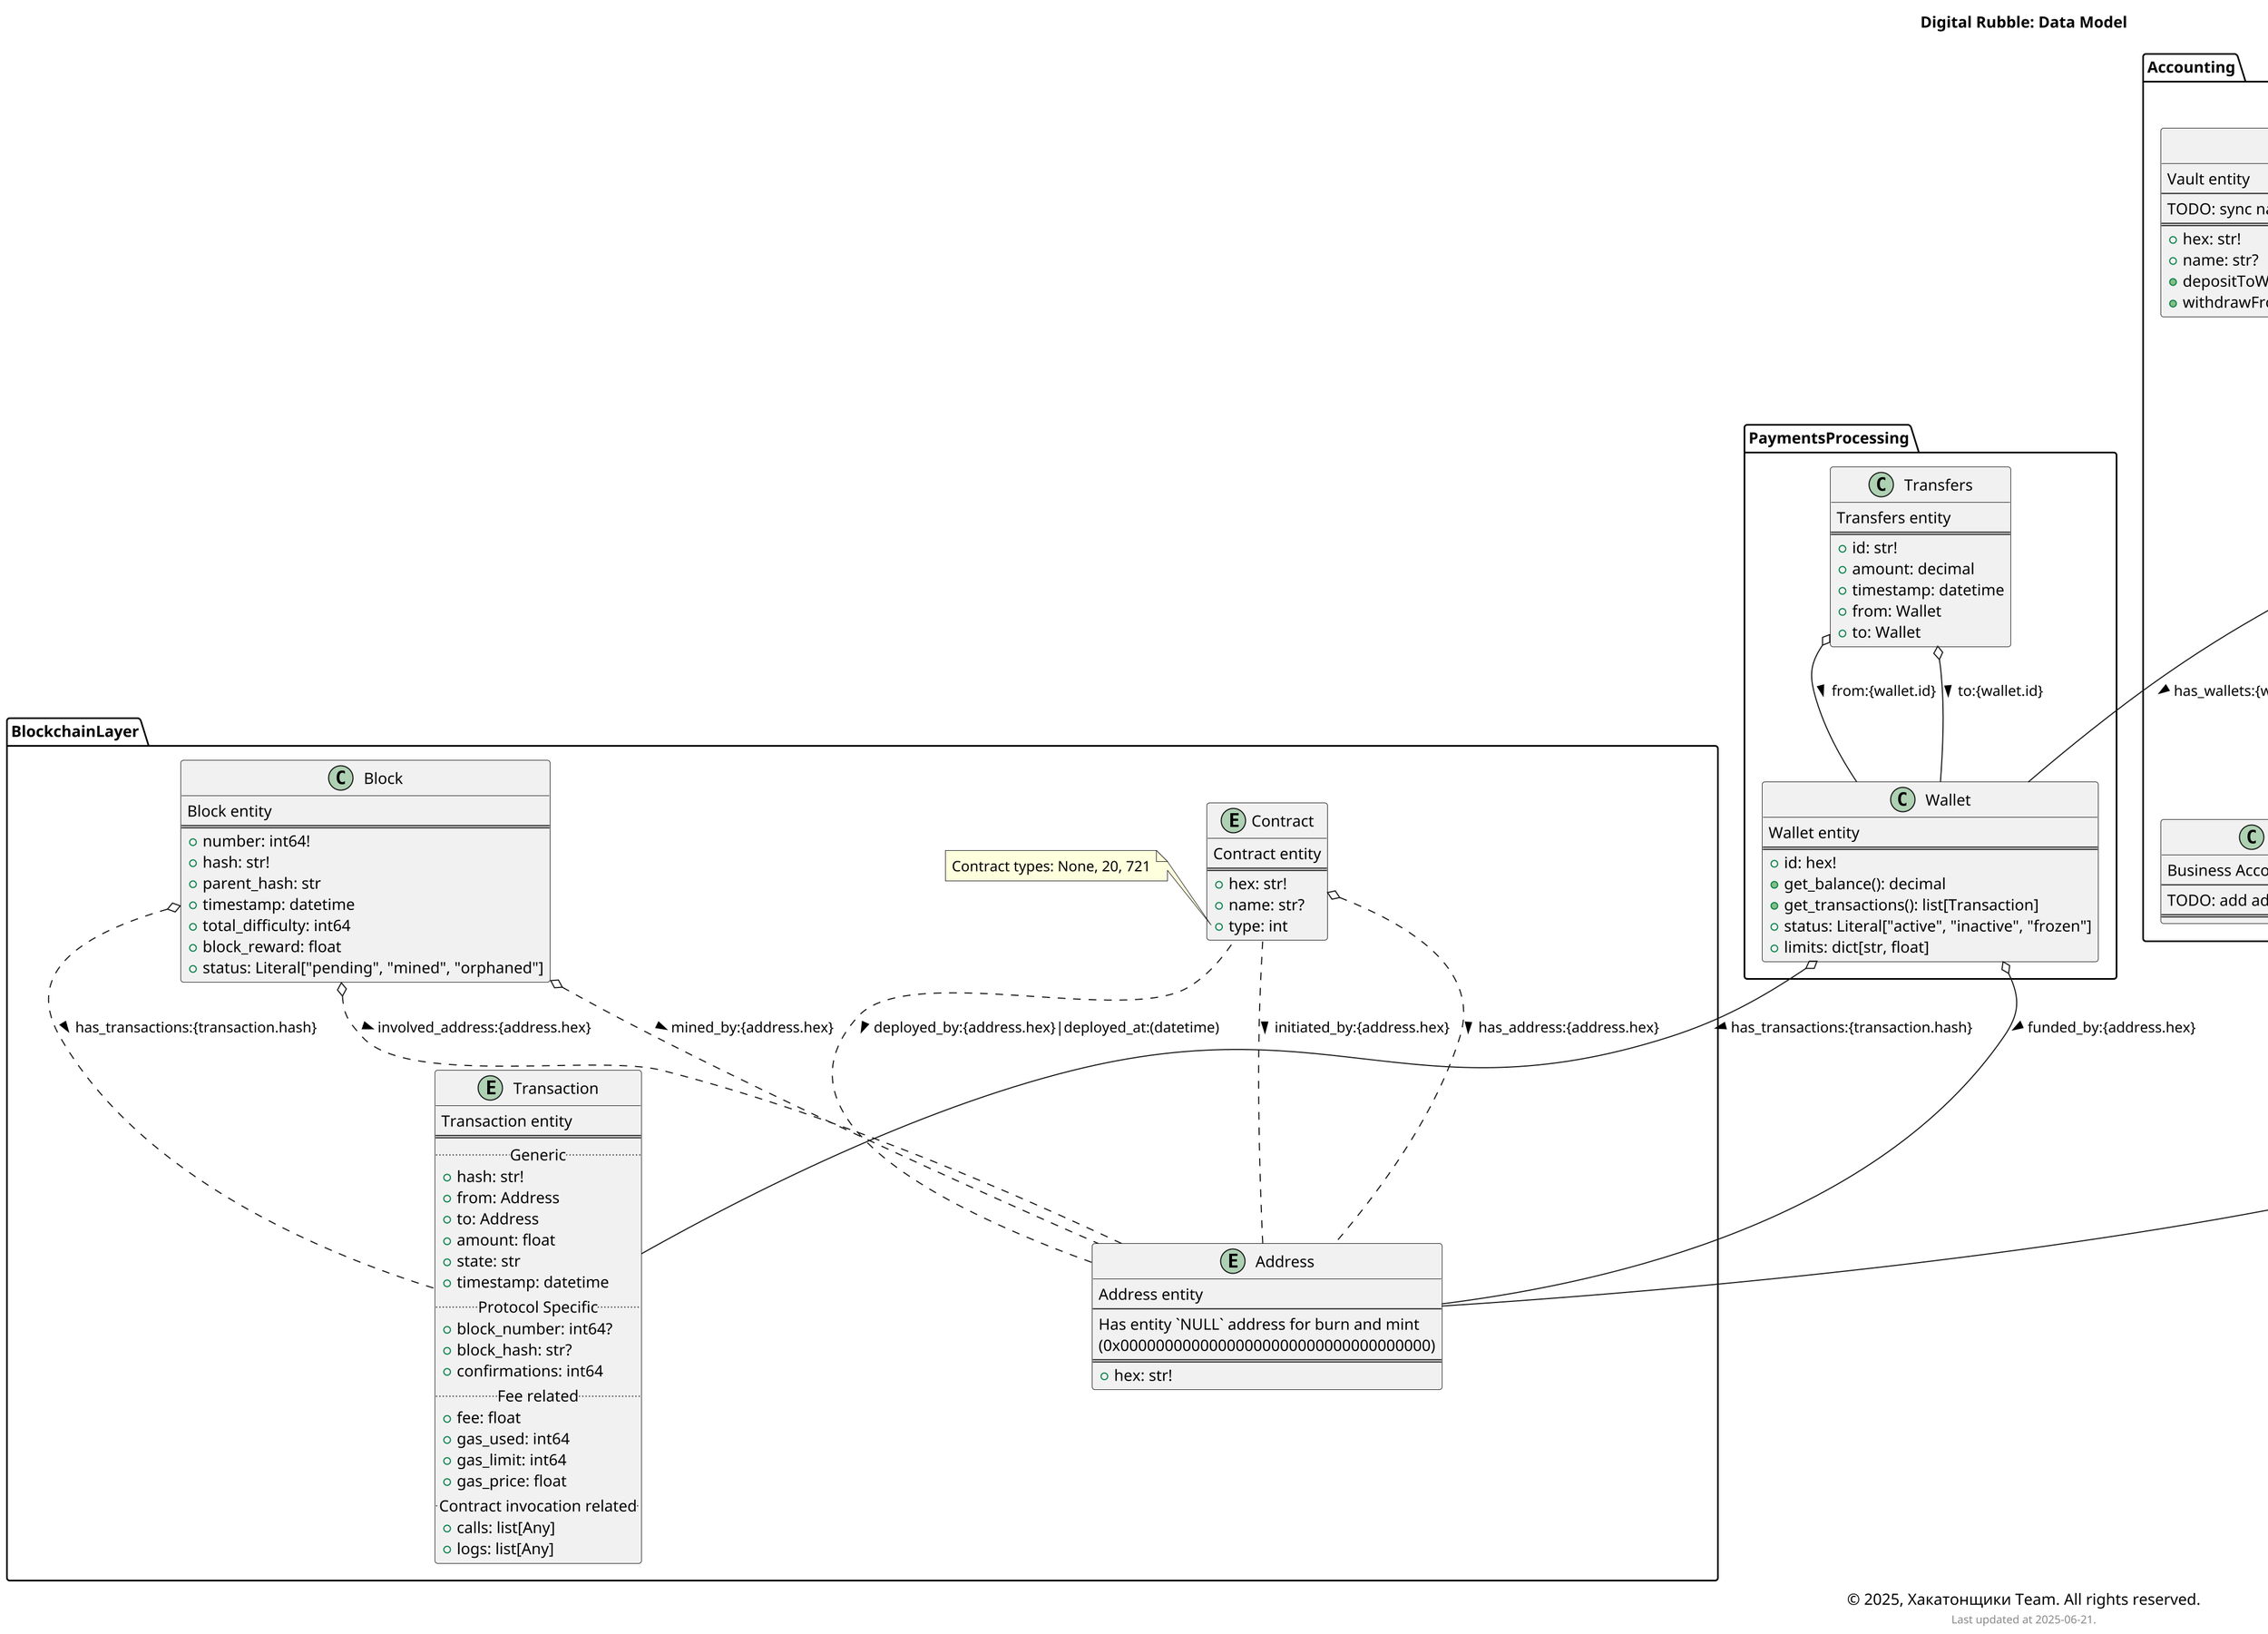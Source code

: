 @startuml
title Digital Rubble: Data Model
caption © 2025, Хакатонщики Team. All rights reserved.
footer Last updated at 2025-06-21.
scale 2




namespace BlockchainLayer {

    entity Address {
        Address entity
        --
        Has entity `NULL` address for burn and mint
        (0x00000000000000000000000000000000000)
        ==
        +hex: str!
    }

    entity Contract {
        Contract entity
        ==
        +hex: str!
        +name: str?
        +type: int
    }
    Contract o.. Address : > has_address:{address.hex}
    Address .. Contract : < deployed_by:{address.hex}|deployed_at:(datetime)
    Address .. Contract : < initiated_by:{address.hex}
    note left of Contract::type
        Contract types: None, 20, 721
    end note

    entity Transaction {
        Transaction entity
        ==
        .. Generic ..
        +hash: str!
        +from: Address
        +to: Address
        +amount: float
        +state: str
        +timestamp: datetime
        .. Protocol Specific ..
        +block_number: int64?
        +block_hash: str?
        +confirmations: int64
        .. Fee related ..
        +fee: float
        +gas_used: int64
        +gas_limit: int64
        +gas_price: float
        .. Contract invocation related ..
        +calls: list[Any]
        +logs: list[Any]
    }

    class Block {
        Block entity
        ==
        +number: int64!
        +hash: str!
        +parent_hash: str
        +timestamp: datetime
        +total_difficulty: int64
        +block_reward: float
        +status: Literal["pending", "mined", "orphaned"]
    }
    Block o.. Transaction : > has_transactions:{transaction.hash}
    Block o.. Address : > involved_address:{address.hex}
    Block o.. Address : > mined_by:{address.hex}
}


namespace PaymentsProcessing {
    class Wallet {
        Wallet entity
        ==
        +id: hex!
        +get_balance(): decimal
        +get_transactions(): list[Transaction]
        +status: Literal["active", "inactive", "frozen"]
        +limits: dict[str, float]
    }
    Wallet o-- Address : > funded_by:{address.hex}
    Wallet o-- Transaction : > has_transactions:{transaction.hash}

    class Transfers {
        Transfers entity
        ==
        +id: str!
        +amount: decimal
        +timestamp: datetime
        +from: Wallet
        +to: Wallet
    }
    Transfers o-- Wallet : > from:{wallet.id}
    Transfers o-- Wallet : > to:{wallet.id}
}


namespace Accounting {

    abstract class Account {
        Digital Account entity
        ==
        +id: str!
        +wallets: list[Wallet]
    }
    Account o-- Wallet : > has_wallets:{wallet.hex}

    class FAccount {
        Fiat Account entity
        --
        Contains:
        - list of classic Bank accounts
        - mapping the issuer Banks to their corresponding Digital twin

        TODO: Move to interoperability layer
        ==
        +frozen(amount: decimal): Transaction
        +unfrozen(amount: decimal): Transaction
        +transferToWallet(wallet: Wallet, amount: decimal): Transaction
    }
    
    class BusinessAccount {
        Business Account entity
        --
        TODO: add additional fields from CB docs
        ==
    }
    Account <|-- BusinessAccount

    class PrivatePersonAccount {
        Private Person Account entity
        --
        TODO: add additional fields from CB docs
        ==
    }
    Account <|-- PrivatePersonAccount

    class Vault {
        Vault entity
        --
        TODO: sync naming with industrial practices
        ==
        +hex: str!
        +name: str?
        +depositToWallet(wallet: Wallet, amount: float): Transaction
        +withdrawFromWallet(wallet: Wallet, amount: float): Transaction
    }
    Vault o-- Address : > has_address:{address.hex}
    Vault o-- Account : > owner:{account.id}
}


namespace DigitalRubble {
    class DigitalRubbleSmartContract {
        Digital Rubble Smart Contract entity
        ==
        .. Transfers ..
        +transfer(from: Address, to: Address, amount: decimal): Transaction
        .. Swap and Exchange ..
        +mint(to: Address, amount: decimal): Transaction
        +burn(from: Address, amount: decimal): Transaction
        .. Fraud and Collateral purposes ..
        +frozen(address: Address, amount: decimal?): Transaction
        +unfrozen(address: Address, amount: decimal?): Transaction
    }

    class Справочники {
        Справочник entity
        --
        -blocked_accounts: list[Account]
        -frozen_wallets: list[Wallet]
        -СУПлЦ_лист: list[str]
}


@enduml
